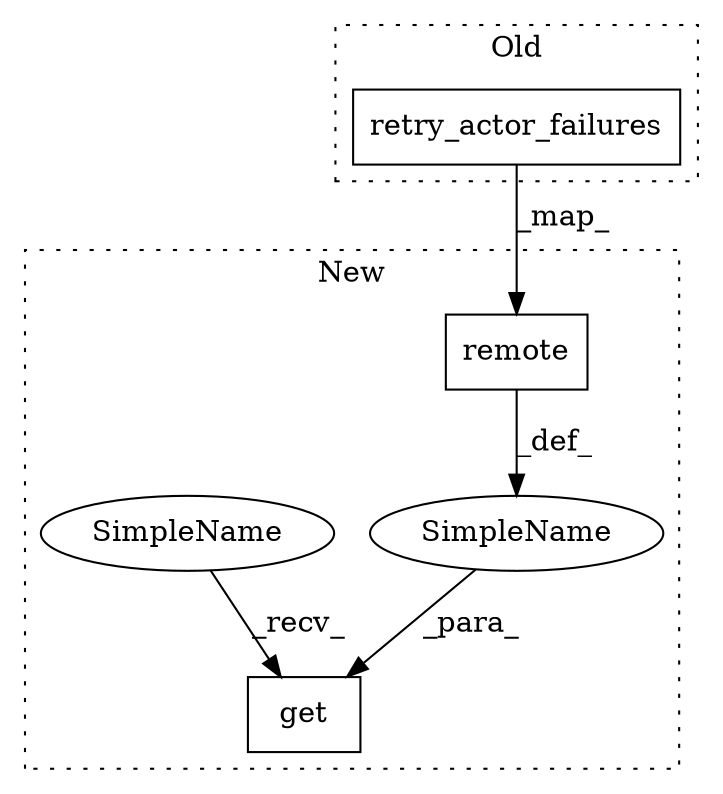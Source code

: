 digraph G {
subgraph cluster0 {
1 [label="retry_actor_failures" a="32" s="1246,1296" l="21,1" shape="box"];
label = "Old";
style="dotted";
}
subgraph cluster1 {
2 [label="remote" a="32" s="1244" l="8" shape="box"];
3 [label="SimpleName" a="42" s="" l="" shape="ellipse"];
4 [label="get" a="32" s="1210,1252" l="4,1" shape="box"];
5 [label="SimpleName" a="42" s="1206" l="3" shape="ellipse"];
label = "New";
style="dotted";
}
1 -> 2 [label="_map_"];
2 -> 3 [label="_def_"];
3 -> 4 [label="_para_"];
5 -> 4 [label="_recv_"];
}